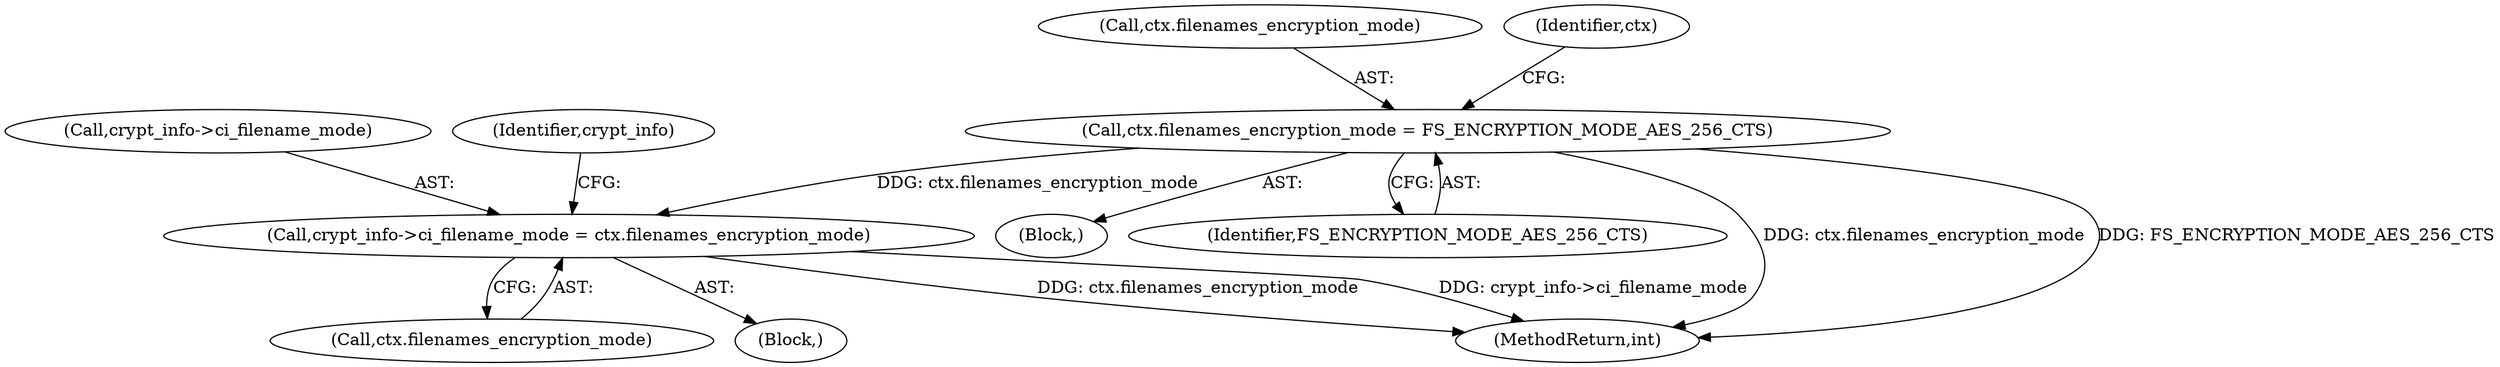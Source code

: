 digraph "0_linux_1b53cf9815bb4744958d41f3795d5d5a1d365e2d_1@API" {
"1000207" [label="(Call,ctx.filenames_encryption_mode = FS_ENCRYPTION_MODE_AES_256_CTS)"];
"1000271" [label="(Call,crypt_info->ci_filename_mode = ctx.filenames_encryption_mode)"];
"1000272" [label="(Call,crypt_info->ci_filename_mode)"];
"1000208" [label="(Call,ctx.filenames_encryption_mode)"];
"1000275" [label="(Call,ctx.filenames_encryption_mode)"];
"1000280" [label="(Identifier,crypt_info)"];
"1000181" [label="(Block,)"];
"1000214" [label="(Identifier,ctx)"];
"1000104" [label="(Block,)"];
"1000211" [label="(Identifier,FS_ENCRYPTION_MODE_AES_256_CTS)"];
"1000454" [label="(MethodReturn,int)"];
"1000207" [label="(Call,ctx.filenames_encryption_mode = FS_ENCRYPTION_MODE_AES_256_CTS)"];
"1000271" [label="(Call,crypt_info->ci_filename_mode = ctx.filenames_encryption_mode)"];
"1000207" -> "1000181"  [label="AST: "];
"1000207" -> "1000211"  [label="CFG: "];
"1000208" -> "1000207"  [label="AST: "];
"1000211" -> "1000207"  [label="AST: "];
"1000214" -> "1000207"  [label="CFG: "];
"1000207" -> "1000454"  [label="DDG: ctx.filenames_encryption_mode"];
"1000207" -> "1000454"  [label="DDG: FS_ENCRYPTION_MODE_AES_256_CTS"];
"1000207" -> "1000271"  [label="DDG: ctx.filenames_encryption_mode"];
"1000271" -> "1000104"  [label="AST: "];
"1000271" -> "1000275"  [label="CFG: "];
"1000272" -> "1000271"  [label="AST: "];
"1000275" -> "1000271"  [label="AST: "];
"1000280" -> "1000271"  [label="CFG: "];
"1000271" -> "1000454"  [label="DDG: ctx.filenames_encryption_mode"];
"1000271" -> "1000454"  [label="DDG: crypt_info->ci_filename_mode"];
}
